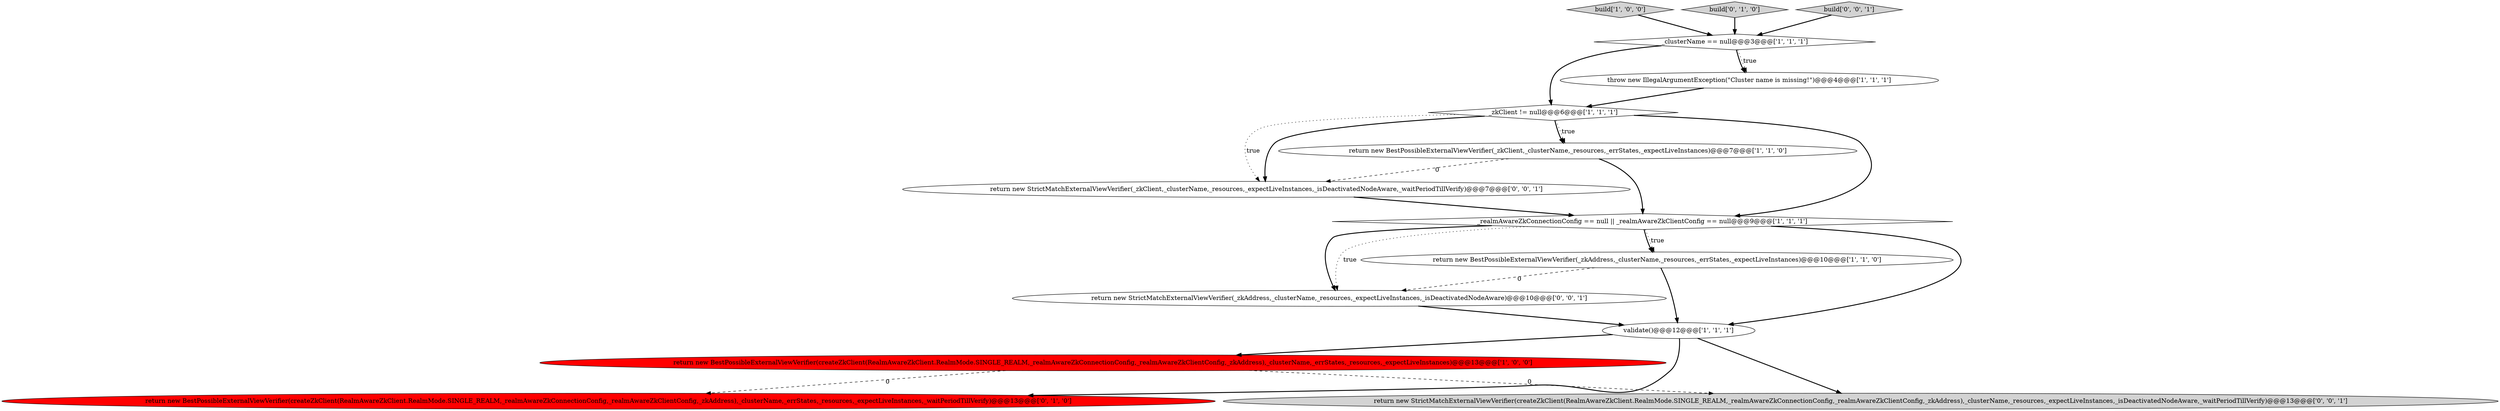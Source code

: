 digraph {
1 [style = filled, label = "build['1', '0', '0']", fillcolor = lightgray, shape = diamond image = "AAA0AAABBB1BBB"];
6 [style = filled, label = "return new BestPossibleExternalViewVerifier(createZkClient(RealmAwareZkClient.RealmMode.SINGLE_REALM,_realmAwareZkConnectionConfig,_realmAwareZkClientConfig,_zkAddress),_clusterName,_errStates,_resources,_expectLiveInstances)@@@13@@@['1', '0', '0']", fillcolor = red, shape = ellipse image = "AAA1AAABBB1BBB"];
12 [style = filled, label = "return new StrictMatchExternalViewVerifier(_zkAddress,_clusterName,_resources,_expectLiveInstances,_isDeactivatedNodeAware)@@@10@@@['0', '0', '1']", fillcolor = white, shape = ellipse image = "AAA0AAABBB3BBB"];
0 [style = filled, label = "_clusterName == null@@@3@@@['1', '1', '1']", fillcolor = white, shape = diamond image = "AAA0AAABBB1BBB"];
3 [style = filled, label = "throw new IllegalArgumentException(\"Cluster name is missing!\")@@@4@@@['1', '1', '1']", fillcolor = white, shape = ellipse image = "AAA0AAABBB1BBB"];
7 [style = filled, label = "_realmAwareZkConnectionConfig == null || _realmAwareZkClientConfig == null@@@9@@@['1', '1', '1']", fillcolor = white, shape = diamond image = "AAA0AAABBB1BBB"];
9 [style = filled, label = "build['0', '1', '0']", fillcolor = lightgray, shape = diamond image = "AAA0AAABBB2BBB"];
14 [style = filled, label = "return new StrictMatchExternalViewVerifier(_zkClient,_clusterName,_resources,_expectLiveInstances,_isDeactivatedNodeAware,_waitPeriodTillVerify)@@@7@@@['0', '0', '1']", fillcolor = white, shape = ellipse image = "AAA0AAABBB3BBB"];
5 [style = filled, label = "_zkClient != null@@@6@@@['1', '1', '1']", fillcolor = white, shape = diamond image = "AAA0AAABBB1BBB"];
13 [style = filled, label = "build['0', '0', '1']", fillcolor = lightgray, shape = diamond image = "AAA0AAABBB3BBB"];
4 [style = filled, label = "validate()@@@12@@@['1', '1', '1']", fillcolor = white, shape = ellipse image = "AAA0AAABBB1BBB"];
10 [style = filled, label = "return new BestPossibleExternalViewVerifier(createZkClient(RealmAwareZkClient.RealmMode.SINGLE_REALM,_realmAwareZkConnectionConfig,_realmAwareZkClientConfig,_zkAddress),_clusterName,_errStates,_resources,_expectLiveInstances,_waitPeriodTillVerify)@@@13@@@['0', '1', '0']", fillcolor = red, shape = ellipse image = "AAA1AAABBB2BBB"];
11 [style = filled, label = "return new StrictMatchExternalViewVerifier(createZkClient(RealmAwareZkClient.RealmMode.SINGLE_REALM,_realmAwareZkConnectionConfig,_realmAwareZkClientConfig,_zkAddress),_clusterName,_resources,_expectLiveInstances,_isDeactivatedNodeAware,_waitPeriodTillVerify)@@@13@@@['0', '0', '1']", fillcolor = lightgray, shape = ellipse image = "AAA0AAABBB3BBB"];
2 [style = filled, label = "return new BestPossibleExternalViewVerifier(_zkClient,_clusterName,_resources,_errStates,_expectLiveInstances)@@@7@@@['1', '1', '0']", fillcolor = white, shape = ellipse image = "AAA0AAABBB1BBB"];
8 [style = filled, label = "return new BestPossibleExternalViewVerifier(_zkAddress,_clusterName,_resources,_errStates,_expectLiveInstances)@@@10@@@['1', '1', '0']", fillcolor = white, shape = ellipse image = "AAA0AAABBB1BBB"];
0->3 [style = bold, label=""];
4->10 [style = bold, label=""];
5->14 [style = dotted, label="true"];
9->0 [style = bold, label=""];
4->6 [style = bold, label=""];
7->12 [style = bold, label=""];
6->11 [style = dashed, label="0"];
8->12 [style = dashed, label="0"];
1->0 [style = bold, label=""];
7->4 [style = bold, label=""];
5->14 [style = bold, label=""];
7->8 [style = bold, label=""];
7->12 [style = dotted, label="true"];
14->7 [style = bold, label=""];
6->10 [style = dashed, label="0"];
5->2 [style = bold, label=""];
3->5 [style = bold, label=""];
2->14 [style = dashed, label="0"];
12->4 [style = bold, label=""];
5->7 [style = bold, label=""];
13->0 [style = bold, label=""];
0->3 [style = dotted, label="true"];
2->7 [style = bold, label=""];
8->4 [style = bold, label=""];
4->11 [style = bold, label=""];
7->8 [style = dotted, label="true"];
5->2 [style = dotted, label="true"];
0->5 [style = bold, label=""];
}
